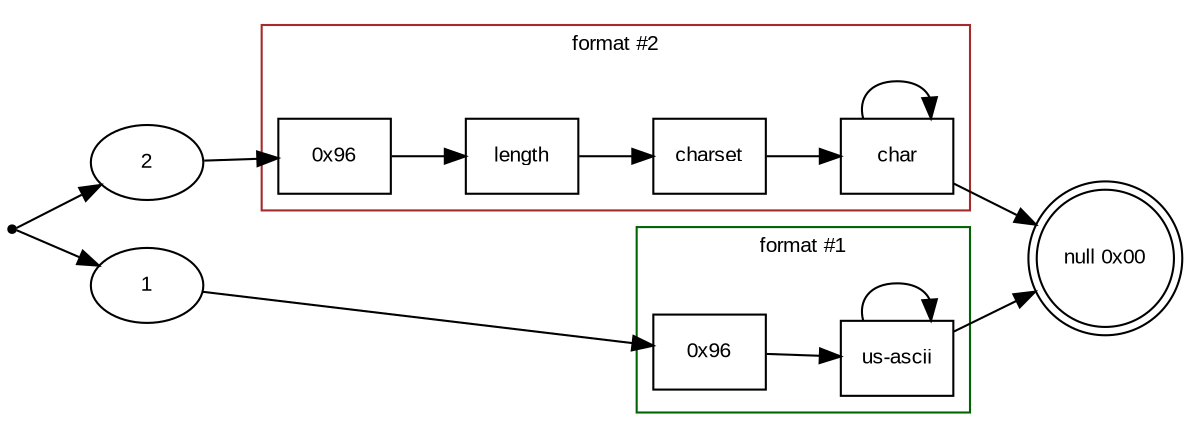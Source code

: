digraph g  {

	graph [ fontsize = 10 fontname = Arial ];
	node [fontsize = 10 shape = box fontname = Arial ];

	rankdir = LR;

	"us" [ label = "us-ascii" ];
	"n1" [ label = "1" shape = ellipse];
	"n2" [ label = "2" shape = ellipse];
	"sub1" [label = "0x96"];
	"sub2" [label = "0x96"];

	begin [ shape = point ];
	end [ label = "null 0x00" shape = doublecircle];


	subgraph cluster1 {
		color = brown;
		"sub2" -> "length" -> "charset" -> "char" -> "char";
		label = "format #2";
	}

	subgraph cluster2 {
		node [style=filled, color=white];
		color=darkgreen;
		"sub1" -> "us" -> "us";
		label = "format #1";
	}

	{ rank = same; n1; n2; }

	begin -> {n1; n2;}
	n1 -> "sub1";
	n2 -> "sub2";

	"us" -> end;
	"char" -> end;

}
